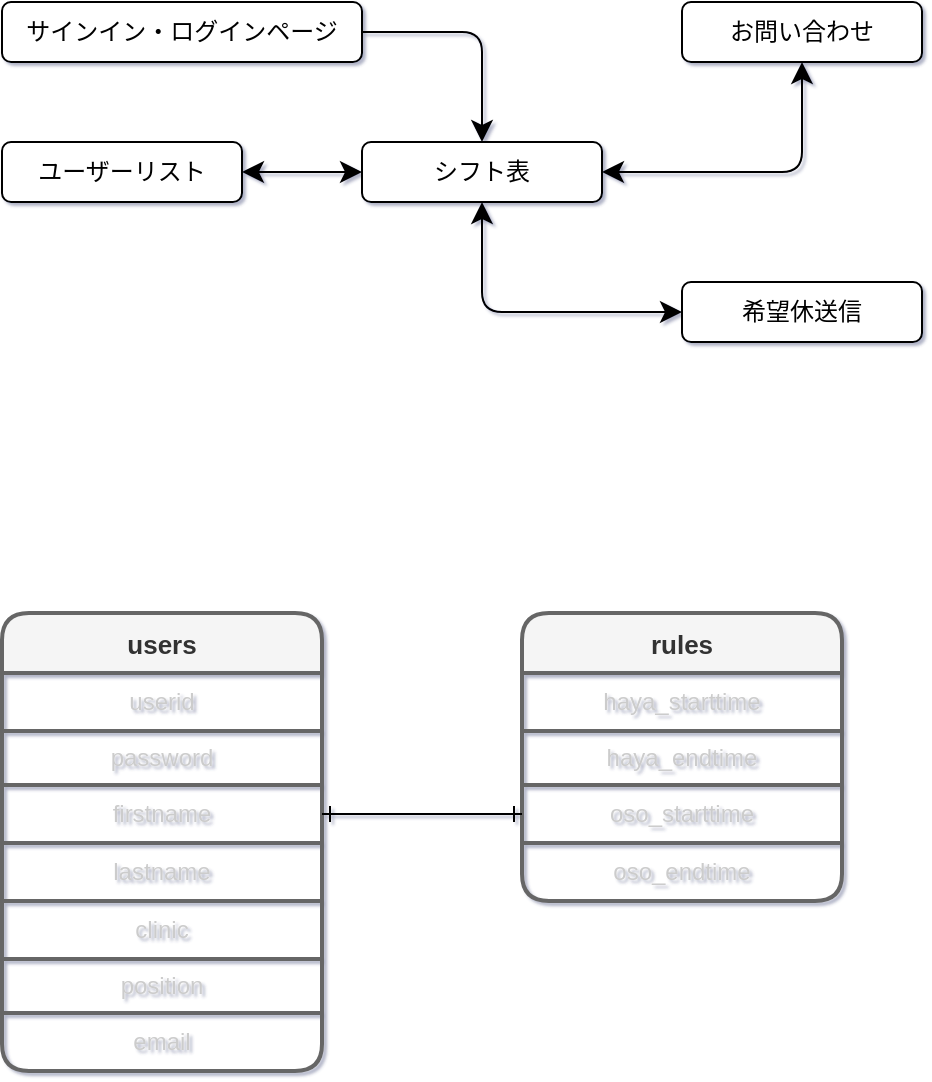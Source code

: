 <mxfile>
    <diagram id="U1IKZLQ_uAe4QQoCZq5D" name="ページ1">
        <mxGraphModel dx="765" dy="1162" grid="1" gridSize="10" guides="1" tooltips="1" connect="1" arrows="1" fold="1" page="1" pageScale="1" pageWidth="827" pageHeight="1169" background="none" math="0" shadow="1">
            <root>
                <mxCell id="0"/>
                <mxCell id="1" parent="0"/>
                <mxCell id="2" value="シフト表" style="rounded=1;whiteSpace=wrap;html=1;" vertex="1" parent="1">
                    <mxGeometry x="364" y="120" width="120" height="30" as="geometry"/>
                </mxCell>
                <mxCell id="4" value="サインイン・ログインページ" style="rounded=1;whiteSpace=wrap;html=1;" vertex="1" parent="1">
                    <mxGeometry x="184" y="50" width="180" height="30" as="geometry"/>
                </mxCell>
                <mxCell id="5" value="希望休送信" style="rounded=1;whiteSpace=wrap;html=1;" vertex="1" parent="1">
                    <mxGeometry x="524" y="190" width="120" height="30" as="geometry"/>
                </mxCell>
                <mxCell id="6" value="お問い合わせ" style="rounded=1;whiteSpace=wrap;html=1;" vertex="1" parent="1">
                    <mxGeometry x="524" y="50" width="120" height="30" as="geometry"/>
                </mxCell>
                <mxCell id="7" value="ユーザーリスト" style="rounded=1;whiteSpace=wrap;html=1;" vertex="1" parent="1">
                    <mxGeometry x="184" y="120" width="120" height="30" as="geometry"/>
                </mxCell>
                <mxCell id="9" value="" style="edgeStyle=segmentEdgeStyle;endArrow=classic;html=1;curved=0;rounded=1;endSize=8;startSize=8;exitX=0.5;exitY=1;exitDx=0;exitDy=0;entryX=1;entryY=0.5;entryDx=0;entryDy=0;startArrow=classic;startFill=1;" edge="1" parent="1" source="6" target="2">
                    <mxGeometry width="50" height="50" relative="1" as="geometry">
                        <mxPoint x="404" y="170" as="sourcePoint"/>
                        <mxPoint x="454" y="120" as="targetPoint"/>
                        <Array as="points">
                            <mxPoint x="584" y="135"/>
                        </Array>
                    </mxGeometry>
                </mxCell>
                <mxCell id="10" value="" style="edgeStyle=segmentEdgeStyle;endArrow=classic;html=1;curved=0;rounded=1;endSize=8;startSize=8;exitX=0;exitY=0.5;exitDx=0;exitDy=0;startArrow=classic;startFill=1;entryX=0.5;entryY=1;entryDx=0;entryDy=0;" edge="1" parent="1" source="5" target="2">
                    <mxGeometry width="50" height="50" relative="1" as="geometry">
                        <mxPoint x="594" y="90" as="sourcePoint"/>
                        <mxPoint x="424" y="160" as="targetPoint"/>
                        <Array as="points">
                            <mxPoint x="424" y="205"/>
                        </Array>
                    </mxGeometry>
                </mxCell>
                <mxCell id="11" value="" style="edgeStyle=segmentEdgeStyle;endArrow=classic;html=1;curved=0;rounded=1;endSize=8;startSize=8;exitX=1;exitY=0.5;exitDx=0;exitDy=0;startArrow=none;startFill=0;entryX=0.5;entryY=0;entryDx=0;entryDy=0;" edge="1" parent="1" source="4" target="2">
                    <mxGeometry width="50" height="50" relative="1" as="geometry">
                        <mxPoint x="534" y="215" as="sourcePoint"/>
                        <mxPoint x="434" y="160" as="targetPoint"/>
                        <Array as="points">
                            <mxPoint x="424" y="65"/>
                        </Array>
                    </mxGeometry>
                </mxCell>
                <mxCell id="13" value="" style="edgeStyle=segmentEdgeStyle;endArrow=classic;html=1;curved=0;rounded=1;endSize=8;startSize=8;exitX=0;exitY=0.5;exitDx=0;exitDy=0;startArrow=classic;startFill=1;entryX=1;entryY=0.5;entryDx=0;entryDy=0;" edge="1" parent="1" source="2" target="7">
                    <mxGeometry width="50" height="50" relative="1" as="geometry">
                        <mxPoint x="534" y="215" as="sourcePoint"/>
                        <mxPoint x="434" y="160" as="targetPoint"/>
                        <Array as="points">
                            <mxPoint x="334" y="135"/>
                            <mxPoint x="334" y="135"/>
                        </Array>
                    </mxGeometry>
                </mxCell>
                <mxCell id="48" value="users" style="shape=table;startSize=30;container=1;collapsible=0;childLayout=tableLayout;fontStyle=1;align=center;fontSize=13;strokeWidth=2;fillColor=#f5f5f5;strokeColor=#666666;fillStyle=auto;rounded=1;fontColor=#333333;" vertex="1" parent="1">
                    <mxGeometry x="184" y="355.5" width="160" height="229" as="geometry"/>
                </mxCell>
                <mxCell id="49" value="" style="shape=tableRow;horizontal=0;startSize=0;swimlaneHead=0;swimlaneBody=0;top=0;left=0;bottom=0;right=0;collapsible=0;dropTarget=0;fillColor=none;points=[[0,0.5],[1,0.5]];portConstraint=eastwest;rounded=1;" vertex="1" parent="48">
                    <mxGeometry y="30" width="160" height="29" as="geometry"/>
                </mxCell>
                <mxCell id="50" value="userid" style="shape=partialRectangle;html=1;whiteSpace=wrap;connectable=0;fillColor=none;top=0;left=0;bottom=0;right=0;overflow=hidden;fontColor=#CCCCCC;rounded=1;" vertex="1" parent="49">
                    <mxGeometry width="160" height="29" as="geometry">
                        <mxRectangle width="160" height="29" as="alternateBounds"/>
                    </mxGeometry>
                </mxCell>
                <mxCell id="53" value="" style="shape=tableRow;horizontal=0;startSize=0;swimlaneHead=0;swimlaneBody=0;top=0;left=0;bottom=0;right=0;collapsible=0;dropTarget=0;fillColor=none;points=[[0,0.5],[1,0.5]];portConstraint=eastwest;rounded=1;" vertex="1" parent="48">
                    <mxGeometry y="59" width="160" height="27" as="geometry"/>
                </mxCell>
                <mxCell id="54" value="password" style="shape=partialRectangle;html=1;whiteSpace=wrap;connectable=0;fillColor=none;top=0;left=0;bottom=0;right=0;overflow=hidden;fontColor=#CCCCCC;rounded=1;" vertex="1" parent="53">
                    <mxGeometry width="160" height="27" as="geometry">
                        <mxRectangle width="160" height="27" as="alternateBounds"/>
                    </mxGeometry>
                </mxCell>
                <mxCell id="82" style="shape=tableRow;horizontal=0;startSize=0;swimlaneHead=0;swimlaneBody=0;top=0;left=0;bottom=0;right=0;collapsible=0;dropTarget=0;fillColor=none;points=[[0,0.5],[1,0.5]];portConstraint=eastwest;rounded=1;" vertex="1" parent="48">
                    <mxGeometry y="86" width="160" height="29" as="geometry"/>
                </mxCell>
                <mxCell id="83" value="firstname" style="shape=partialRectangle;html=1;whiteSpace=wrap;connectable=0;fillColor=none;top=0;left=0;bottom=0;right=0;overflow=hidden;fontColor=#CCCCCC;rounded=1;" vertex="1" parent="82">
                    <mxGeometry width="160" height="29" as="geometry">
                        <mxRectangle width="160" height="29" as="alternateBounds"/>
                    </mxGeometry>
                </mxCell>
                <mxCell id="57" value="" style="shape=tableRow;horizontal=0;startSize=0;swimlaneHead=0;swimlaneBody=0;top=0;left=0;bottom=0;right=0;collapsible=0;dropTarget=0;fillColor=none;points=[[0,0.5],[1,0.5]];portConstraint=eastwest;rounded=1;" vertex="1" parent="48">
                    <mxGeometry y="115" width="160" height="29" as="geometry"/>
                </mxCell>
                <mxCell id="58" value="lastname" style="shape=partialRectangle;html=1;whiteSpace=wrap;connectable=0;fillColor=none;top=0;left=0;bottom=0;right=0;overflow=hidden;fontColor=#CCCCCC;rounded=1;" vertex="1" parent="57">
                    <mxGeometry width="160" height="29" as="geometry">
                        <mxRectangle width="160" height="29" as="alternateBounds"/>
                    </mxGeometry>
                </mxCell>
                <mxCell id="61" style="shape=tableRow;horizontal=0;startSize=0;swimlaneHead=0;swimlaneBody=0;top=0;left=0;bottom=0;right=0;collapsible=0;dropTarget=0;fillColor=none;points=[[0,0.5],[1,0.5]];portConstraint=eastwest;rounded=1;" vertex="1" parent="48">
                    <mxGeometry y="144" width="160" height="29" as="geometry"/>
                </mxCell>
                <mxCell id="62" value="clinic" style="shape=partialRectangle;html=1;whiteSpace=wrap;connectable=0;fillColor=none;top=0;left=0;bottom=0;right=0;overflow=hidden;fontColor=#CCCCCC;rounded=1;" vertex="1" parent="61">
                    <mxGeometry width="160" height="29" as="geometry">
                        <mxRectangle width="160" height="29" as="alternateBounds"/>
                    </mxGeometry>
                </mxCell>
                <mxCell id="67" style="shape=tableRow;horizontal=0;startSize=0;swimlaneHead=0;swimlaneBody=0;top=0;left=0;bottom=0;right=0;collapsible=0;dropTarget=0;fillColor=none;points=[[0,0.5],[1,0.5]];portConstraint=eastwest;rounded=1;" vertex="1" parent="48">
                    <mxGeometry y="173" width="160" height="27" as="geometry"/>
                </mxCell>
                <mxCell id="68" value="position" style="shape=partialRectangle;html=1;whiteSpace=wrap;connectable=0;fillColor=none;top=0;left=0;bottom=0;right=0;overflow=hidden;fontColor=#CCCCCC;rounded=1;" vertex="1" parent="67">
                    <mxGeometry width="160" height="27" as="geometry">
                        <mxRectangle width="160" height="27" as="alternateBounds"/>
                    </mxGeometry>
                </mxCell>
                <mxCell id="65" style="shape=tableRow;horizontal=0;startSize=0;swimlaneHead=0;swimlaneBody=0;top=0;left=0;bottom=0;right=0;collapsible=0;dropTarget=0;fillColor=none;points=[[0,0.5],[1,0.5]];portConstraint=eastwest;rounded=1;" vertex="1" parent="48">
                    <mxGeometry y="200" width="160" height="29" as="geometry"/>
                </mxCell>
                <mxCell id="66" value="email" style="shape=partialRectangle;html=1;whiteSpace=wrap;connectable=0;fillColor=none;top=0;left=0;bottom=0;right=0;overflow=hidden;fontColor=#CCCCCC;rounded=1;" vertex="1" parent="65">
                    <mxGeometry width="160" height="29" as="geometry">
                        <mxRectangle width="160" height="29" as="alternateBounds"/>
                    </mxGeometry>
                </mxCell>
                <mxCell id="69" value="rules" style="shape=table;startSize=30;container=1;collapsible=0;childLayout=tableLayout;fontStyle=1;align=center;fontSize=13;strokeWidth=2;fillColor=#f5f5f5;strokeColor=#666666;fillStyle=auto;rounded=1;fontColor=#333333;" vertex="1" parent="1">
                    <mxGeometry x="444" y="355.5" width="160" height="144" as="geometry"/>
                </mxCell>
                <mxCell id="70" value="" style="shape=tableRow;horizontal=0;startSize=0;swimlaneHead=0;swimlaneBody=0;top=0;left=0;bottom=0;right=0;collapsible=0;dropTarget=0;fillColor=none;points=[[0,0.5],[1,0.5]];portConstraint=eastwest;rounded=1;" vertex="1" parent="69">
                    <mxGeometry y="30" width="160" height="29" as="geometry"/>
                </mxCell>
                <mxCell id="71" value="haya_starttime" style="shape=partialRectangle;html=1;whiteSpace=wrap;connectable=0;fillColor=none;top=0;left=0;bottom=0;right=0;overflow=hidden;fontColor=#CCCCCC;rounded=1;" vertex="1" parent="70">
                    <mxGeometry width="160" height="29" as="geometry">
                        <mxRectangle width="160" height="29" as="alternateBounds"/>
                    </mxGeometry>
                </mxCell>
                <mxCell id="72" value="" style="shape=tableRow;horizontal=0;startSize=0;swimlaneHead=0;swimlaneBody=0;top=0;left=0;bottom=0;right=0;collapsible=0;dropTarget=0;fillColor=none;points=[[0,0.5],[1,0.5]];portConstraint=eastwest;rounded=1;" vertex="1" parent="69">
                    <mxGeometry y="59" width="160" height="27" as="geometry"/>
                </mxCell>
                <mxCell id="73" value="haya_endtime" style="shape=partialRectangle;html=1;whiteSpace=wrap;connectable=0;fillColor=none;top=0;left=0;bottom=0;right=0;overflow=hidden;fontColor=#CCCCCC;rounded=1;" vertex="1" parent="72">
                    <mxGeometry width="160" height="27" as="geometry">
                        <mxRectangle width="160" height="27" as="alternateBounds"/>
                    </mxGeometry>
                </mxCell>
                <mxCell id="74" value="" style="shape=tableRow;horizontal=0;startSize=0;swimlaneHead=0;swimlaneBody=0;top=0;left=0;bottom=0;right=0;collapsible=0;dropTarget=0;fillColor=none;points=[[0,0.5],[1,0.5]];portConstraint=eastwest;rounded=1;" vertex="1" parent="69">
                    <mxGeometry y="86" width="160" height="29" as="geometry"/>
                </mxCell>
                <mxCell id="75" value="oso_starttime" style="shape=partialRectangle;html=1;whiteSpace=wrap;connectable=0;fillColor=none;top=0;left=0;bottom=0;right=0;overflow=hidden;fontColor=#CCCCCC;rounded=1;" vertex="1" parent="74">
                    <mxGeometry width="160" height="29" as="geometry">
                        <mxRectangle width="160" height="29" as="alternateBounds"/>
                    </mxGeometry>
                </mxCell>
                <mxCell id="76" style="shape=tableRow;horizontal=0;startSize=0;swimlaneHead=0;swimlaneBody=0;top=0;left=0;bottom=0;right=0;collapsible=0;dropTarget=0;fillColor=none;points=[[0,0.5],[1,0.5]];portConstraint=eastwest;rounded=1;" vertex="1" parent="69">
                    <mxGeometry y="115" width="160" height="29" as="geometry"/>
                </mxCell>
                <mxCell id="77" value="oso_endtime" style="shape=partialRectangle;html=1;whiteSpace=wrap;connectable=0;fillColor=none;top=0;left=0;bottom=0;right=0;overflow=hidden;fontColor=#CCCCCC;rounded=1;" vertex="1" parent="76">
                    <mxGeometry width="160" height="29" as="geometry">
                        <mxRectangle width="160" height="29" as="alternateBounds"/>
                    </mxGeometry>
                </mxCell>
                <mxCell id="87" value="" style="endArrow=ERone;html=1;rounded=1;fontSize=13;fontColor=#CCCCCC;exitX=1;exitY=0.5;exitDx=0;exitDy=0;entryX=0;entryY=0.5;entryDx=0;entryDy=0;startArrow=ERone;startFill=0;endFill=0;" edge="1" parent="1" source="82" target="74">
                    <mxGeometry width="50" height="50" relative="1" as="geometry">
                        <mxPoint x="404" y="465.5" as="sourcePoint"/>
                        <mxPoint x="404" y="415.5" as="targetPoint"/>
                    </mxGeometry>
                </mxCell>
            </root>
        </mxGraphModel>
    </diagram>
</mxfile>